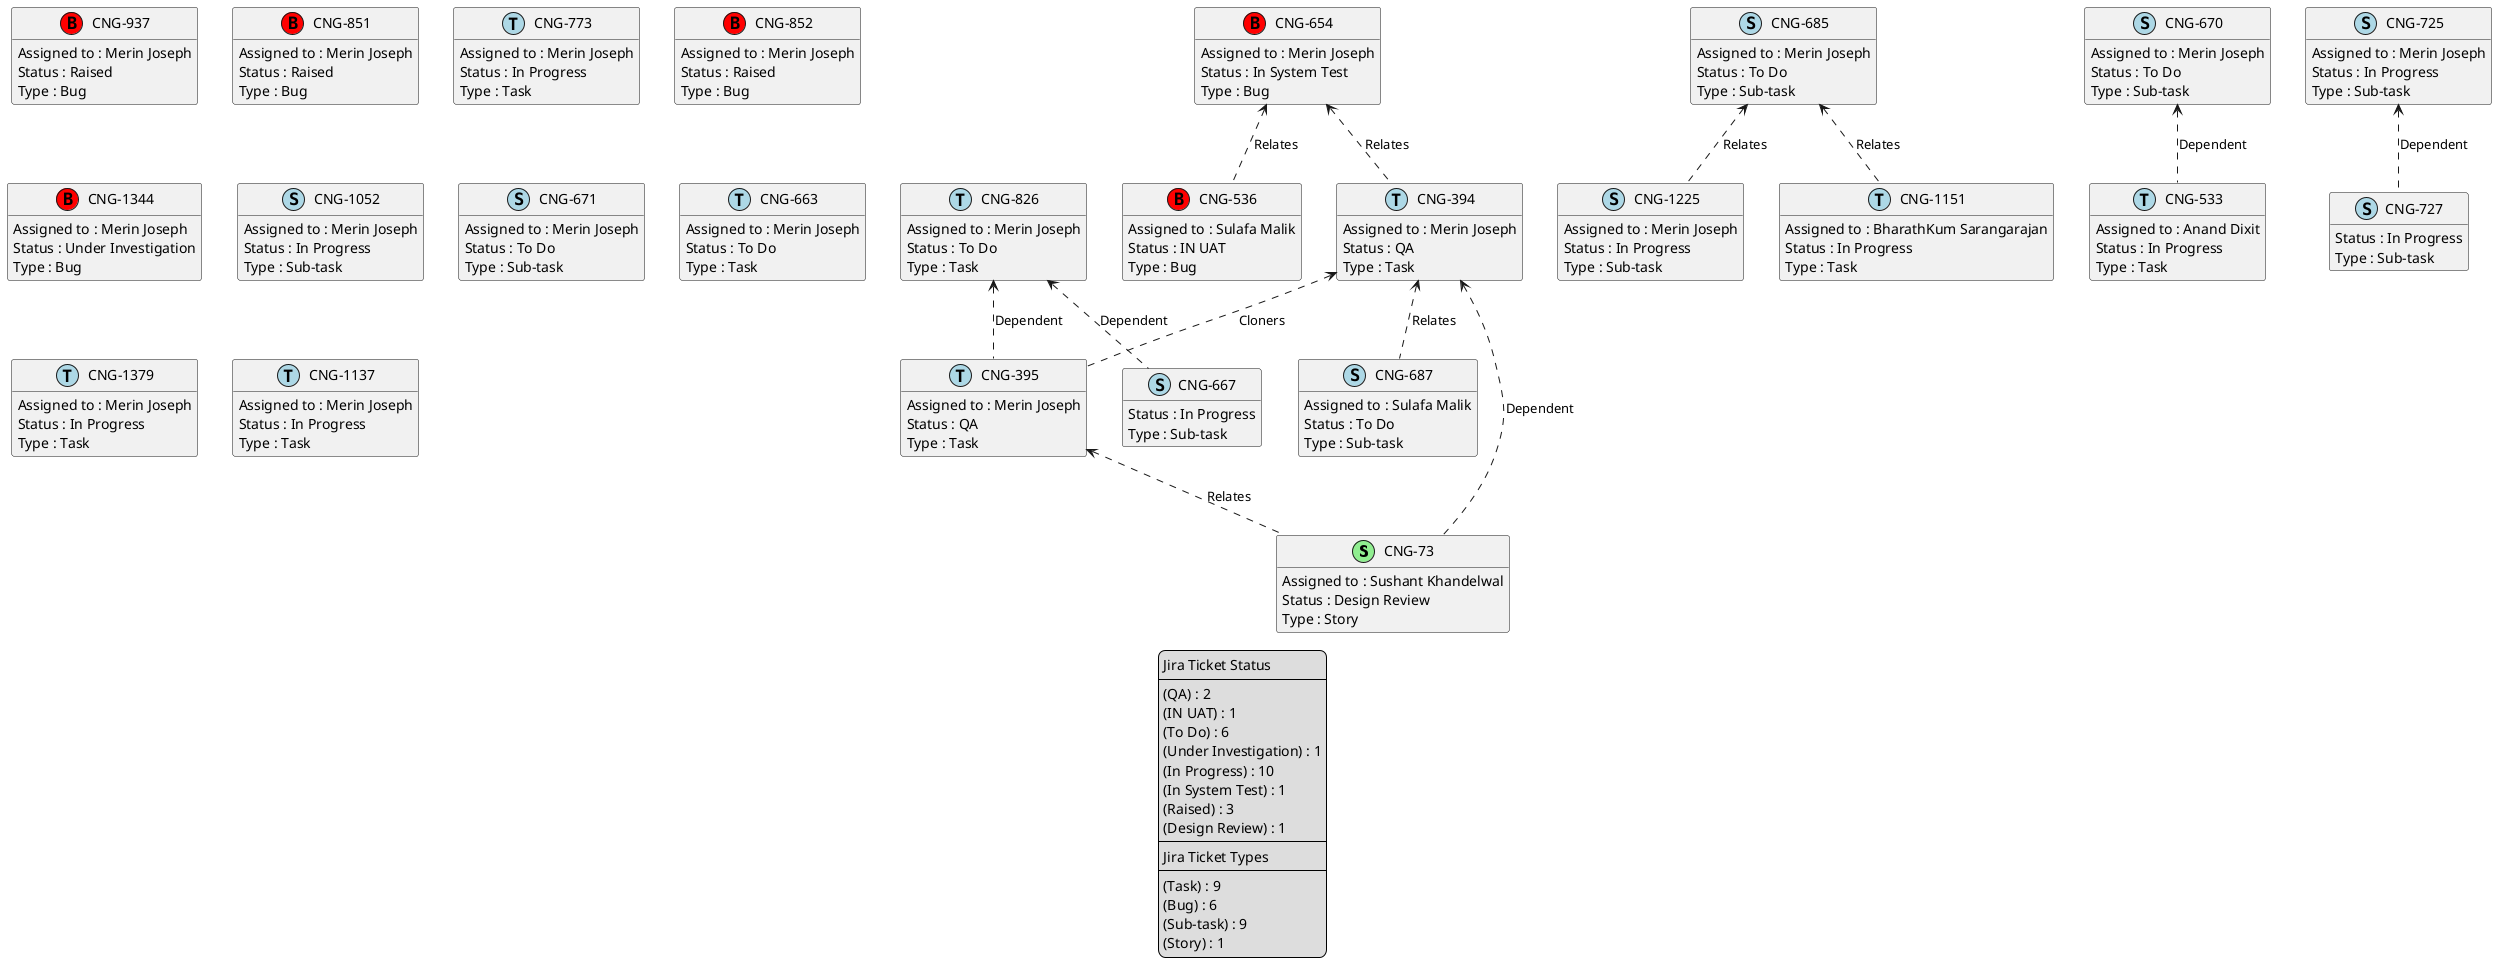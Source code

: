 @startuml
'https://plantuml.com/class-diagram

' GENERATE CLASS DIAGRAM ===========
' Generated at    : Thu Apr 18 10:28:35 CEST 2024

hide empty members

legend
Jira Ticket Status
----
(QA) : 2
(IN UAT) : 1
(To Do) : 6
(Under Investigation) : 1
(In Progress) : 10
(In System Test) : 1
(Raised) : 3
(Design Review) : 1
----
Jira Ticket Types
----
(Task) : 9
(Bug) : 6
(Sub-task) : 9
(Story) : 1
end legend


' Tickets =======
class "CNG-73" << (S,lightgreen) >> {
  Assigned to : Sushant Khandelwal
  Status : Design Review
  Type : Story
}

class "CNG-937" << (B,red) >> {
  Assigned to : Merin Joseph
  Status : Raised
  Type : Bug
}

class "CNG-851" << (B,red) >> {
  Assigned to : Merin Joseph
  Status : Raised
  Type : Bug
}

class "CNG-773" << (T,lightblue) >> {
  Assigned to : Merin Joseph
  Status : In Progress
  Type : Task
}

class "CNG-1225" << (S,lightblue) >> {
  Assigned to : Merin Joseph
  Status : In Progress
  Type : Sub-task
}

class "CNG-654" << (B,red) >> {
  Assigned to : Merin Joseph
  Status : In System Test
  Type : Bug
}

class "CNG-533" << (T,lightblue) >> {
  Assigned to : Anand Dixit
  Status : In Progress
  Type : Task
}

class "CNG-852" << (B,red) >> {
  Assigned to : Merin Joseph
  Status : Raised
  Type : Bug
}

class "CNG-1344" << (B,red) >> {
  Assigned to : Merin Joseph
  Status : Under Investigation
  Type : Bug
}

class "CNG-536" << (B,red) >> {
  Assigned to : Sulafa Malik
  Status : IN UAT
  Type : Bug
}

class "CNG-1151" << (T,lightblue) >> {
  Assigned to : BharathKum Sarangarajan
  Status : In Progress
  Type : Task
}

class "CNG-1052" << (S,lightblue) >> {
  Assigned to : Merin Joseph
  Status : In Progress
  Type : Sub-task
}

class "CNG-394" << (T,lightblue) >> {
  Assigned to : Merin Joseph
  Status : QA
  Type : Task
}

class "CNG-671" << (S,lightblue) >> {
  Assigned to : Merin Joseph
  Status : To Do
  Type : Sub-task
}

class "CNG-670" << (S,lightblue) >> {
  Assigned to : Merin Joseph
  Status : To Do
  Type : Sub-task
}

class "CNG-395" << (T,lightblue) >> {
  Assigned to : Merin Joseph
  Status : QA
  Type : Task
}

class "CNG-725" << (S,lightblue) >> {
  Assigned to : Merin Joseph
  Status : In Progress
  Type : Sub-task
}

class "CNG-826" << (T,lightblue) >> {
  Assigned to : Merin Joseph
  Status : To Do
  Type : Task
}

class "CNG-727" << (S,lightblue) >> {
  Status : In Progress
  Type : Sub-task
}

class "CNG-663" << (T,lightblue) >> {
  Assigned to : Merin Joseph
  Status : To Do
  Type : Task
}

class "CNG-685" << (S,lightblue) >> {
  Assigned to : Merin Joseph
  Status : To Do
  Type : Sub-task
}

class "CNG-1379" << (T,lightblue) >> {
  Assigned to : Merin Joseph
  Status : In Progress
  Type : Task
}

class "CNG-1137" << (T,lightblue) >> {
  Assigned to : Merin Joseph
  Status : In Progress
  Type : Task
}

class "CNG-687" << (S,lightblue) >> {
  Assigned to : Sulafa Malik
  Status : To Do
  Type : Sub-task
}

class "CNG-667" << (S,lightblue) >> {
  Status : In Progress
  Type : Sub-task
}



' Links =======
"CNG-654" <.. "CNG-536" : Relates
"CNG-654" <.. "CNG-394" : Relates
"CNG-670" <.. "CNG-533" : Dependent
"CNG-685" <.. "CNG-1225" : Relates
"CNG-685" <.. "CNG-1151" : Relates
"CNG-826" <.. "CNG-395" : Dependent
"CNG-826" <.. "CNG-667" : Dependent
"CNG-725" <.. "CNG-727" : Dependent
"CNG-394" <.. "CNG-395" : Cloners
"CNG-394" <.. "CNG-73" : Dependent
"CNG-394" <.. "CNG-687" : Relates
"CNG-395" <.. "CNG-73" : Relates


@enduml
